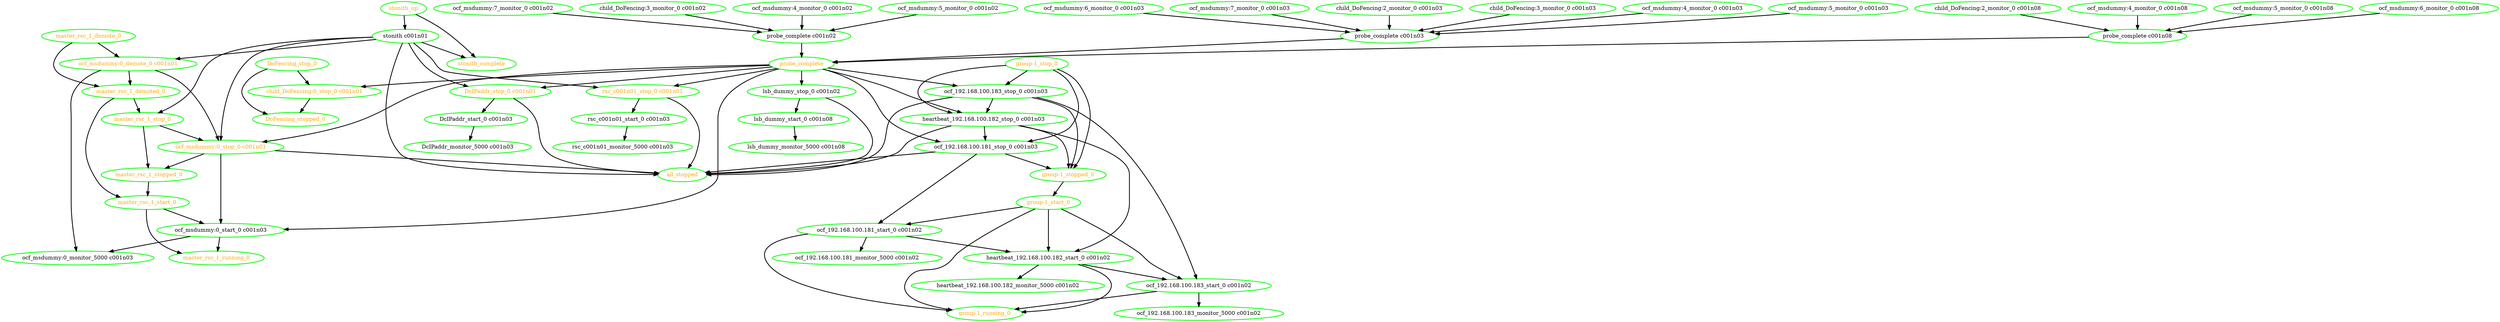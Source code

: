  digraph "g" {
"DcIPaddr_monitor_5000 c001n03" [ style=bold color="green" fontcolor="black" ]
"DcIPaddr_start_0 c001n03" -> "DcIPaddr_monitor_5000 c001n03" [ style = bold]
"DcIPaddr_start_0 c001n03" [ style=bold color="green" fontcolor="black" ]
"DcIPaddr_stop_0 c001n01" -> "DcIPaddr_start_0 c001n03" [ style = bold]
"DcIPaddr_stop_0 c001n01" -> "all_stopped" [ style = bold]
"DcIPaddr_stop_0 c001n01" [ style=bold color="green" fontcolor="orange" ]
"DoFencing_stop_0" -> "DoFencing_stopped_0" [ style = bold]
"DoFencing_stop_0" -> "child_DoFencing:0_stop_0 c001n01" [ style = bold]
"DoFencing_stop_0" [ style=bold color="green" fontcolor="orange" ]
"DoFencing_stopped_0" [ style=bold color="green" fontcolor="orange" ]
"all_stopped" [ style=bold color="green" fontcolor="orange"  ]
"child_DoFencing:0_stop_0 c001n01" -> "DoFencing_stopped_0" [ style = bold]
"child_DoFencing:0_stop_0 c001n01" [ style=bold color="green" fontcolor="orange" ]
"child_DoFencing:2_monitor_0 c001n03" -> "probe_complete c001n03" [ style = bold]
"child_DoFencing:2_monitor_0 c001n03" [ style=bold color="green" fontcolor="black" ]
"child_DoFencing:2_monitor_0 c001n08" -> "probe_complete c001n08" [ style = bold]
"child_DoFencing:2_monitor_0 c001n08" [ style=bold color="green" fontcolor="black" ]
"child_DoFencing:3_monitor_0 c001n02" -> "probe_complete c001n02" [ style = bold]
"child_DoFencing:3_monitor_0 c001n02" [ style=bold color="green" fontcolor="black" ]
"child_DoFencing:3_monitor_0 c001n03" -> "probe_complete c001n03" [ style = bold]
"child_DoFencing:3_monitor_0 c001n03" [ style=bold color="green" fontcolor="black" ]
"group-1_running_0" [ style=bold color="green" fontcolor="orange" ]
"group-1_start_0" -> "group-1_running_0" [ style = bold]
"group-1_start_0" -> "heartbeat_192.168.100.182_start_0 c001n02" [ style = bold]
"group-1_start_0" -> "ocf_192.168.100.181_start_0 c001n02" [ style = bold]
"group-1_start_0" -> "ocf_192.168.100.183_start_0 c001n02" [ style = bold]
"group-1_start_0" [ style=bold color="green" fontcolor="orange" ]
"group-1_stop_0" -> "group-1_stopped_0" [ style = bold]
"group-1_stop_0" -> "heartbeat_192.168.100.182_stop_0 c001n03" [ style = bold]
"group-1_stop_0" -> "ocf_192.168.100.181_stop_0 c001n03" [ style = bold]
"group-1_stop_0" -> "ocf_192.168.100.183_stop_0 c001n03" [ style = bold]
"group-1_stop_0" [ style=bold color="green" fontcolor="orange" ]
"group-1_stopped_0" -> "group-1_start_0" [ style = bold]
"group-1_stopped_0" [ style=bold color="green" fontcolor="orange" ]
"heartbeat_192.168.100.182_monitor_5000 c001n02" [ style=bold color="green" fontcolor="black" ]
"heartbeat_192.168.100.182_start_0 c001n02" -> "group-1_running_0" [ style = bold]
"heartbeat_192.168.100.182_start_0 c001n02" -> "heartbeat_192.168.100.182_monitor_5000 c001n02" [ style = bold]
"heartbeat_192.168.100.182_start_0 c001n02" -> "ocf_192.168.100.183_start_0 c001n02" [ style = bold]
"heartbeat_192.168.100.182_start_0 c001n02" [ style=bold color="green" fontcolor="black" ]
"heartbeat_192.168.100.182_stop_0 c001n03" -> "all_stopped" [ style = bold]
"heartbeat_192.168.100.182_stop_0 c001n03" -> "group-1_stopped_0" [ style = bold]
"heartbeat_192.168.100.182_stop_0 c001n03" -> "heartbeat_192.168.100.182_start_0 c001n02" [ style = bold]
"heartbeat_192.168.100.182_stop_0 c001n03" -> "ocf_192.168.100.181_stop_0 c001n03" [ style = bold]
"heartbeat_192.168.100.182_stop_0 c001n03" [ style=bold color="green" fontcolor="black" ]
"lsb_dummy_monitor_5000 c001n08" [ style=bold color="green" fontcolor="black" ]
"lsb_dummy_start_0 c001n08" -> "lsb_dummy_monitor_5000 c001n08" [ style = bold]
"lsb_dummy_start_0 c001n08" [ style=bold color="green" fontcolor="black" ]
"lsb_dummy_stop_0 c001n02" -> "all_stopped" [ style = bold]
"lsb_dummy_stop_0 c001n02" -> "lsb_dummy_start_0 c001n08" [ style = bold]
"lsb_dummy_stop_0 c001n02" [ style=bold color="green" fontcolor="black" ]
"master_rsc_1_demote_0" -> "master_rsc_1_demoted_0" [ style = bold]
"master_rsc_1_demote_0" -> "ocf_msdummy:0_demote_0 c001n01" [ style = bold]
"master_rsc_1_demote_0" [ style=bold color="green" fontcolor="orange" ]
"master_rsc_1_demoted_0" -> "master_rsc_1_start_0" [ style = bold]
"master_rsc_1_demoted_0" -> "master_rsc_1_stop_0" [ style = bold]
"master_rsc_1_demoted_0" [ style=bold color="green" fontcolor="orange" ]
"master_rsc_1_running_0" [ style=bold color="green" fontcolor="orange" ]
"master_rsc_1_start_0" -> "master_rsc_1_running_0" [ style = bold]
"master_rsc_1_start_0" -> "ocf_msdummy:0_start_0 c001n03" [ style = bold]
"master_rsc_1_start_0" [ style=bold color="green" fontcolor="orange" ]
"master_rsc_1_stop_0" -> "master_rsc_1_stopped_0" [ style = bold]
"master_rsc_1_stop_0" -> "ocf_msdummy:0_stop_0 c001n01" [ style = bold]
"master_rsc_1_stop_0" [ style=bold color="green" fontcolor="orange" ]
"master_rsc_1_stopped_0" -> "master_rsc_1_start_0" [ style = bold]
"master_rsc_1_stopped_0" [ style=bold color="green" fontcolor="orange" ]
"ocf_192.168.100.181_monitor_5000 c001n02" [ style=bold color="green" fontcolor="black" ]
"ocf_192.168.100.181_start_0 c001n02" -> "group-1_running_0" [ style = bold]
"ocf_192.168.100.181_start_0 c001n02" -> "heartbeat_192.168.100.182_start_0 c001n02" [ style = bold]
"ocf_192.168.100.181_start_0 c001n02" -> "ocf_192.168.100.181_monitor_5000 c001n02" [ style = bold]
"ocf_192.168.100.181_start_0 c001n02" [ style=bold color="green" fontcolor="black" ]
"ocf_192.168.100.181_stop_0 c001n03" -> "all_stopped" [ style = bold]
"ocf_192.168.100.181_stop_0 c001n03" -> "group-1_stopped_0" [ style = bold]
"ocf_192.168.100.181_stop_0 c001n03" -> "ocf_192.168.100.181_start_0 c001n02" [ style = bold]
"ocf_192.168.100.181_stop_0 c001n03" [ style=bold color="green" fontcolor="black" ]
"ocf_192.168.100.183_monitor_5000 c001n02" [ style=bold color="green" fontcolor="black" ]
"ocf_192.168.100.183_start_0 c001n02" -> "group-1_running_0" [ style = bold]
"ocf_192.168.100.183_start_0 c001n02" -> "ocf_192.168.100.183_monitor_5000 c001n02" [ style = bold]
"ocf_192.168.100.183_start_0 c001n02" [ style=bold color="green" fontcolor="black" ]
"ocf_192.168.100.183_stop_0 c001n03" -> "all_stopped" [ style = bold]
"ocf_192.168.100.183_stop_0 c001n03" -> "group-1_stopped_0" [ style = bold]
"ocf_192.168.100.183_stop_0 c001n03" -> "heartbeat_192.168.100.182_stop_0 c001n03" [ style = bold]
"ocf_192.168.100.183_stop_0 c001n03" -> "ocf_192.168.100.183_start_0 c001n02" [ style = bold]
"ocf_192.168.100.183_stop_0 c001n03" [ style=bold color="green" fontcolor="black" ]
"ocf_msdummy:0_demote_0 c001n01" -> "master_rsc_1_demoted_0" [ style = bold]
"ocf_msdummy:0_demote_0 c001n01" -> "ocf_msdummy:0_monitor_5000 c001n03" [ style = bold]
"ocf_msdummy:0_demote_0 c001n01" -> "ocf_msdummy:0_stop_0 c001n01" [ style = bold]
"ocf_msdummy:0_demote_0 c001n01" [ style=bold color="green" fontcolor="orange" ]
"ocf_msdummy:0_monitor_5000 c001n03" [ style=bold color="green" fontcolor="black" ]
"ocf_msdummy:0_start_0 c001n03" -> "master_rsc_1_running_0" [ style = bold]
"ocf_msdummy:0_start_0 c001n03" -> "ocf_msdummy:0_monitor_5000 c001n03" [ style = bold]
"ocf_msdummy:0_start_0 c001n03" [ style=bold color="green" fontcolor="black" ]
"ocf_msdummy:0_stop_0 c001n01" -> "all_stopped" [ style = bold]
"ocf_msdummy:0_stop_0 c001n01" -> "master_rsc_1_stopped_0" [ style = bold]
"ocf_msdummy:0_stop_0 c001n01" -> "ocf_msdummy:0_start_0 c001n03" [ style = bold]
"ocf_msdummy:0_stop_0 c001n01" [ style=bold color="green" fontcolor="orange" ]
"ocf_msdummy:4_monitor_0 c001n02" -> "probe_complete c001n02" [ style = bold]
"ocf_msdummy:4_monitor_0 c001n02" [ style=bold color="green" fontcolor="black" ]
"ocf_msdummy:4_monitor_0 c001n03" -> "probe_complete c001n03" [ style = bold]
"ocf_msdummy:4_monitor_0 c001n03" [ style=bold color="green" fontcolor="black" ]
"ocf_msdummy:4_monitor_0 c001n08" -> "probe_complete c001n08" [ style = bold]
"ocf_msdummy:4_monitor_0 c001n08" [ style=bold color="green" fontcolor="black" ]
"ocf_msdummy:5_monitor_0 c001n02" -> "probe_complete c001n02" [ style = bold]
"ocf_msdummy:5_monitor_0 c001n02" [ style=bold color="green" fontcolor="black" ]
"ocf_msdummy:5_monitor_0 c001n03" -> "probe_complete c001n03" [ style = bold]
"ocf_msdummy:5_monitor_0 c001n03" [ style=bold color="green" fontcolor="black" ]
"ocf_msdummy:5_monitor_0 c001n08" -> "probe_complete c001n08" [ style = bold]
"ocf_msdummy:5_monitor_0 c001n08" [ style=bold color="green" fontcolor="black" ]
"ocf_msdummy:6_monitor_0 c001n03" -> "probe_complete c001n03" [ style = bold]
"ocf_msdummy:6_monitor_0 c001n03" [ style=bold color="green" fontcolor="black" ]
"ocf_msdummy:6_monitor_0 c001n08" -> "probe_complete c001n08" [ style = bold]
"ocf_msdummy:6_monitor_0 c001n08" [ style=bold color="green" fontcolor="black" ]
"ocf_msdummy:7_monitor_0 c001n02" -> "probe_complete c001n02" [ style = bold]
"ocf_msdummy:7_monitor_0 c001n02" [ style=bold color="green" fontcolor="black" ]
"ocf_msdummy:7_monitor_0 c001n03" -> "probe_complete c001n03" [ style = bold]
"ocf_msdummy:7_monitor_0 c001n03" [ style=bold color="green" fontcolor="black" ]
"probe_complete c001n02" -> "probe_complete" [ style = bold]
"probe_complete c001n02" [ style=bold color="green" fontcolor="black" ]
"probe_complete c001n03" -> "probe_complete" [ style = bold]
"probe_complete c001n03" [ style=bold color="green" fontcolor="black" ]
"probe_complete c001n08" -> "probe_complete" [ style = bold]
"probe_complete c001n08" [ style=bold color="green" fontcolor="black" ]
"probe_complete" -> "DcIPaddr_stop_0 c001n01" [ style = bold]
"probe_complete" -> "child_DoFencing:0_stop_0 c001n01" [ style = bold]
"probe_complete" -> "heartbeat_192.168.100.182_stop_0 c001n03" [ style = bold]
"probe_complete" -> "lsb_dummy_stop_0 c001n02" [ style = bold]
"probe_complete" -> "ocf_192.168.100.181_stop_0 c001n03" [ style = bold]
"probe_complete" -> "ocf_192.168.100.183_stop_0 c001n03" [ style = bold]
"probe_complete" -> "ocf_msdummy:0_start_0 c001n03" [ style = bold]
"probe_complete" -> "ocf_msdummy:0_stop_0 c001n01" [ style = bold]
"probe_complete" -> "rsc_c001n01_stop_0 c001n01" [ style = bold]
"probe_complete" [ style=bold color="green" fontcolor="orange" ]
"rsc_c001n01_monitor_5000 c001n03" [ style=bold color="green" fontcolor="black" ]
"rsc_c001n01_start_0 c001n03" -> "rsc_c001n01_monitor_5000 c001n03" [ style = bold]
"rsc_c001n01_start_0 c001n03" [ style=bold color="green" fontcolor="black" ]
"rsc_c001n01_stop_0 c001n01" -> "all_stopped" [ style = bold]
"rsc_c001n01_stop_0 c001n01" -> "rsc_c001n01_start_0 c001n03" [ style = bold]
"rsc_c001n01_stop_0 c001n01" [ style=bold color="green" fontcolor="orange" ]
"stonith c001n01" -> "DcIPaddr_stop_0 c001n01" [ style = bold]
"stonith c001n01" -> "all_stopped" [ style = bold]
"stonith c001n01" -> "master_rsc_1_stop_0" [ style = bold]
"stonith c001n01" -> "ocf_msdummy:0_demote_0 c001n01" [ style = bold]
"stonith c001n01" -> "ocf_msdummy:0_stop_0 c001n01" [ style = bold]
"stonith c001n01" -> "rsc_c001n01_stop_0 c001n01" [ style = bold]
"stonith c001n01" -> "stonith_complete" [ style = bold]
"stonith c001n01" [ style=bold color="green" fontcolor="black" ]
"stonith_complete" [ style=bold color="green" fontcolor="orange"  ]
"stonith_up" -> "stonith c001n01" [ style = bold]
"stonith_up" -> "stonith_complete" [ style = bold]
"stonith_up" [ style=bold color="green" fontcolor="orange"  ]
}
